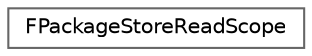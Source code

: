 digraph "Graphical Class Hierarchy"
{
 // INTERACTIVE_SVG=YES
 // LATEX_PDF_SIZE
  bgcolor="transparent";
  edge [fontname=Helvetica,fontsize=10,labelfontname=Helvetica,labelfontsize=10];
  node [fontname=Helvetica,fontsize=10,shape=box,height=0.2,width=0.4];
  rankdir="LR";
  Node0 [id="Node000000",label="FPackageStoreReadScope",height=0.2,width=0.4,color="grey40", fillcolor="white", style="filled",URL="$dd/d63/classFPackageStoreReadScope.html",tooltip=" "];
}
